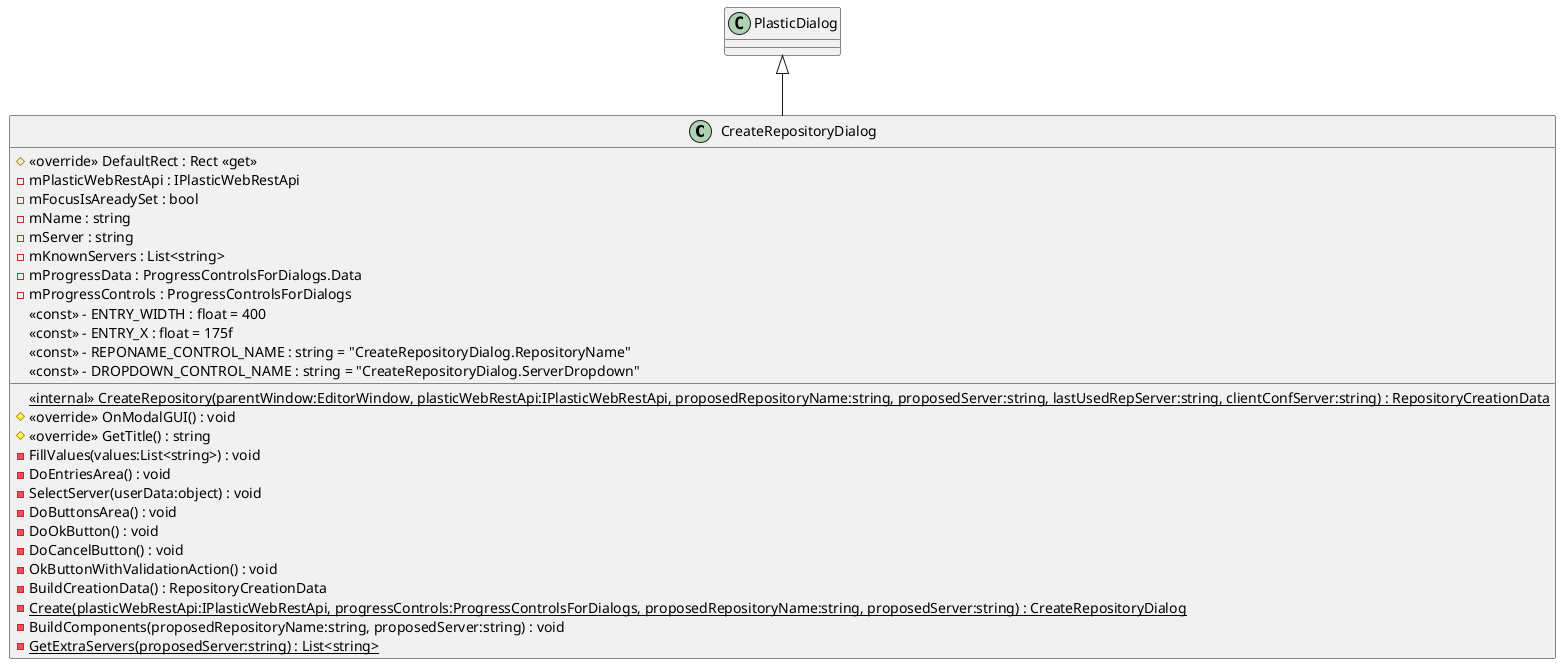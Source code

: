 @startuml
class CreateRepositoryDialog {
    # <<override>> DefaultRect : Rect <<get>>
    <<internal>> {static} CreateRepository(parentWindow:EditorWindow, plasticWebRestApi:IPlasticWebRestApi, proposedRepositoryName:string, proposedServer:string, lastUsedRepServer:string, clientConfServer:string) : RepositoryCreationData
    # <<override>> OnModalGUI() : void
    # <<override>> GetTitle() : string
    - FillValues(values:List<string>) : void
    - DoEntriesArea() : void
    - SelectServer(userData:object) : void
    - DoButtonsArea() : void
    - DoOkButton() : void
    - DoCancelButton() : void
    - OkButtonWithValidationAction() : void
    - BuildCreationData() : RepositoryCreationData
    {static} - Create(plasticWebRestApi:IPlasticWebRestApi, progressControls:ProgressControlsForDialogs, proposedRepositoryName:string, proposedServer:string) : CreateRepositoryDialog
    - BuildComponents(proposedRepositoryName:string, proposedServer:string) : void
    {static} - GetExtraServers(proposedServer:string) : List<string>
    - mPlasticWebRestApi : IPlasticWebRestApi
    - mFocusIsAreadySet : bool
    - mName : string
    - mServer : string
    - mKnownServers : List<string>
    - mProgressData : ProgressControlsForDialogs.Data
    - mProgressControls : ProgressControlsForDialogs
    <<const>> - ENTRY_WIDTH : float = 400
    <<const>> - ENTRY_X : float = 175f
    <<const>> - REPONAME_CONTROL_NAME : string = "CreateRepositoryDialog.RepositoryName"
    <<const>> - DROPDOWN_CONTROL_NAME : string = "CreateRepositoryDialog.ServerDropdown"
}
PlasticDialog <|-- CreateRepositoryDialog
@enduml
